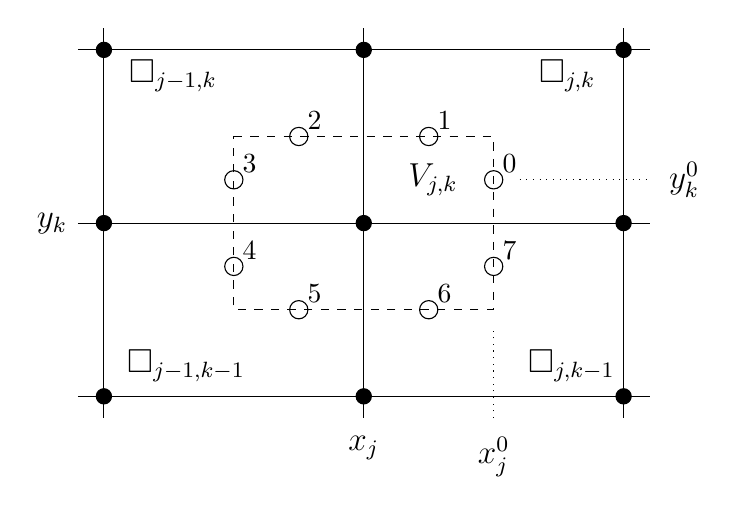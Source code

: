 \begin{tikzpicture}[scale=1.1]
  %uncomment to see grid on which it was generated:
  %\draw[dotted,step=1.0,black,very thin] (0,0) grid (6,4);

  % strong grid around elements
  \draw (-0.3,0) -- (6.3,0);
  \draw (-0.3,2) -- (6.3,2);
  \draw (-0.3,4) -- (6.3,4);
  \draw (0,-0.25) -- (0,4.25);
  \draw (3,-0.25) -- (3,4.25);
  \draw (6,-0.25) -- (6,4.25);

  % nodes
  \filldraw (0,0) circle (2.5pt);
  \filldraw (3,0) circle (2.5pt);
  \filldraw (6,0) circle (2.5pt);
  \filldraw (0,2) circle (2.5pt);
  \filldraw (3,2) circle (2.5pt);
  \filldraw (6,2) circle (2.5pt);
  \filldraw (0,4) circle (2.5pt);
  \filldraw (3,4) circle (2.5pt);
  \filldraw (6,4) circle (2.5pt);

  % outline control volume
  \draw[dashed] (1.5,3) -- (4.5,3) -- (4.5,1) -- (1.5,1) -- cycle;

  % mark quadrature points

  \draw (4.5,2.5) circle (3.0pt) node[shift={(0.2,0.2)}] {\normalsize 0};
  \draw (3.75,3)  circle (3.0pt) node[shift={(0.2,0.2)}] {\normalsize 1};
  \draw (2.25,3)  circle (3.0pt) node[shift={(0.2,0.2)}] {\normalsize 2};
  \draw (1.5,2.5) circle (3.0pt) node[shift={(0.2,0.2)}] {\normalsize 3};
  \draw (1.5,1.5) circle (3.0pt) node[shift={(0.2,0.2)}] {\normalsize 4};
  \draw (2.25,1)  circle (3.0pt) node[shift={(0.2,0.2)}] {\normalsize 5};
  \draw (3.75,1)  circle (3.0pt) node[shift={(0.2,0.2)}] {\normalsize 6};
  \draw (4.5,1.5) circle (3.0pt) node[shift={(0.2,0.2)}] {\normalsize 7};

  % label elements and control volume
  \draw (3.8,2.5) node {\large $V_{j,k}$};
  \draw (5.35,3.7) node {\large $\square_{j,k}$};
  \draw (5.4,0.35) node {\large $\square_{j,k-1}$};
  \draw (0.8,3.7) node {\large $\square_{j-1,k}$};
  \draw (0.95,0.35) node {\large $\square_{j-1,k-1}$};

  % label center point
  \draw (3,-0.6) node {\large $x_j$};
  \draw (-0.6,2) node {\large $y_k$};

  % indicate coordinates of quadrature points
  \draw[dotted] (4.5,-0.25) -- (4.5, 0.8);
  \draw (4.5,-0.7) node {\large $x_j^0$};
  \draw[dotted] (4.8,2.5) -- (6.3, 2.5);
  \draw (6.7,2.5) node {\large $y_k^0$};

\end{tikzpicture}
